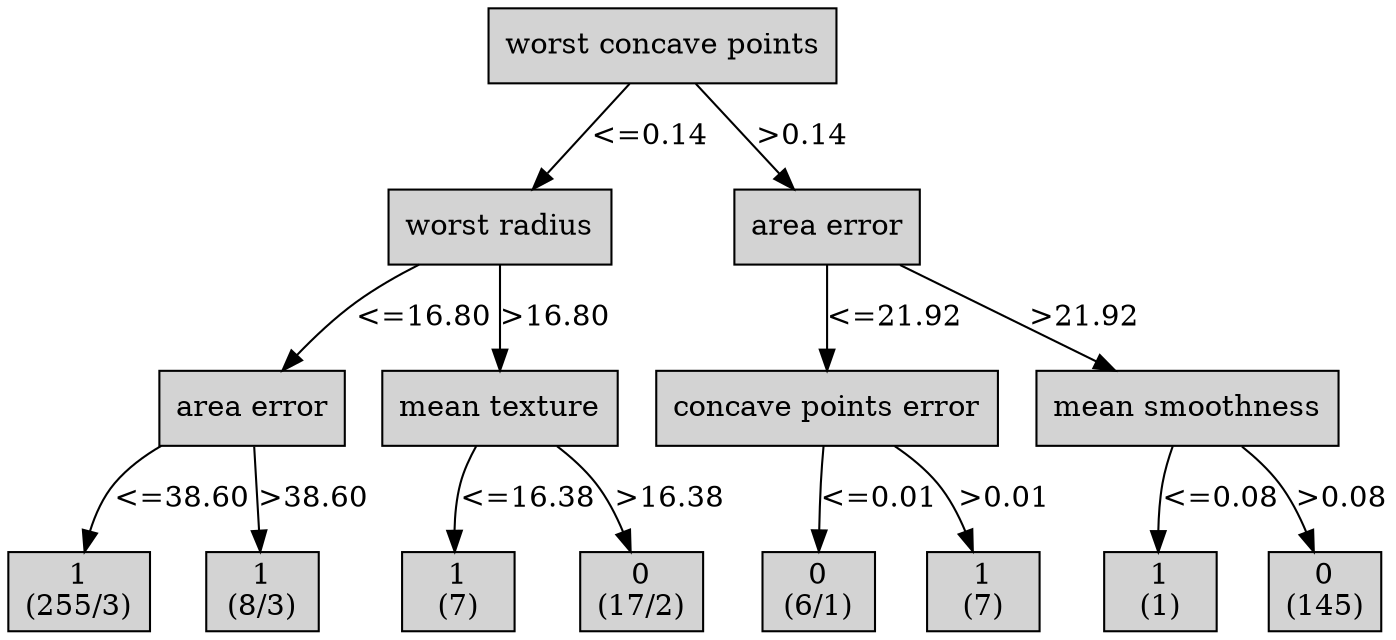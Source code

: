 digraph ID3_Tree {
"0" [shape=box, style=filled, label="worst concave points
", weight=1]
"1" [shape=box, style=filled, label="worst radius
", weight=2]
0 -> 1 [ label = "<=0.14"];
"2" [shape=box, style=filled, label="area error
", weight=3]
1 -> 2 [ label = "<=16.80"];
"3" [shape=box, style=filled, label="1
(255/3)
", weight=4]
2 -> 3 [ label = "<=38.60"];
"4" [shape=box, style=filled, label="1
(8/3)
", weight=4]
2 -> 4 [ label = ">38.60"];
"5" [shape=box, style=filled, label="mean texture
", weight=3]
1 -> 5 [ label = ">16.80"];
"6" [shape=box, style=filled, label="1
(7)
", weight=4]
5 -> 6 [ label = "<=16.38"];
"7" [shape=box, style=filled, label="0
(17/2)
", weight=4]
5 -> 7 [ label = ">16.38"];
"8" [shape=box, style=filled, label="area error
", weight=2]
0 -> 8 [ label = ">0.14"];
"9" [shape=box, style=filled, label="concave points error
", weight=3]
8 -> 9 [ label = "<=21.92"];
"10" [shape=box, style=filled, label="0
(6/1)
", weight=4]
9 -> 10 [ label = "<=0.01"];
"11" [shape=box, style=filled, label="1
(7)
", weight=4]
9 -> 11 [ label = ">0.01"];
"12" [shape=box, style=filled, label="mean smoothness
", weight=3]
8 -> 12 [ label = ">21.92"];
"13" [shape=box, style=filled, label="1
(1)
", weight=4]
12 -> 13 [ label = "<=0.08"];
"14" [shape=box, style=filled, label="0
(145)
", weight=4]
12 -> 14 [ label = ">0.08"];
{rank=same; 0;};
{rank=same; 1;8;};
{rank=same; 2;5;9;12;};
{rank=same; 3;4;6;7;10;11;13;14;};
}